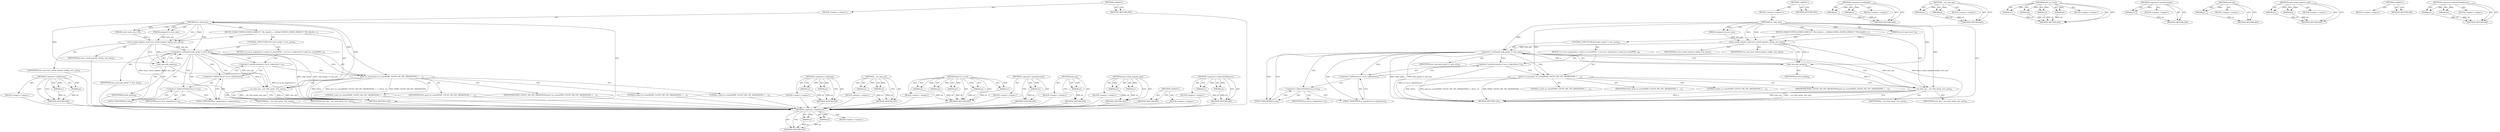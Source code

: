 digraph "&lt;operator&gt;.indirectFieldAccess" {
vulnerable_75 [label=<(METHOD,&lt;operator&gt;.fieldAccess)>];
vulnerable_76 [label=<(PARAM,p1)>];
vulnerable_77 [label=<(PARAM,p2)>];
vulnerable_78 [label=<(BLOCK,&lt;empty&gt;,&lt;empty&gt;)>];
vulnerable_79 [label=<(METHOD_RETURN,ANY)>];
vulnerable_6 [label=<(METHOD,&lt;global&gt;)<SUB>1</SUB>>];
vulnerable_7 [label=<(BLOCK,&lt;empty&gt;,&lt;empty&gt;)<SUB>1</SUB>>];
vulnerable_8 [label=<(METHOD,set_task_cpu)<SUB>1</SUB>>];
vulnerable_9 [label=<(PARAM,struct task_struct *p)<SUB>1</SUB>>];
vulnerable_10 [label=<(PARAM,unsigned int new_cpu)<SUB>1</SUB>>];
vulnerable_11 [label=<(BLOCK,{
#ifdef CONFIG_SCHED_DEBUG
	/*
	 * We should n...,{
#ifdef CONFIG_SCHED_DEBUG
	/*
	 * We should n...)<SUB>2</SUB>>];
vulnerable_12 [label=<(trace_sched_migrate_task,trace_sched_migrate_task(p, new_cpu))<SUB>27</SUB>>];
vulnerable_13 [label=<(IDENTIFIER,p,trace_sched_migrate_task(p, new_cpu))<SUB>27</SUB>>];
vulnerable_14 [label=<(IDENTIFIER,new_cpu,trace_sched_migrate_task(p, new_cpu))<SUB>27</SUB>>];
vulnerable_15 [label=<(CONTROL_STRUCTURE,IF,if (task_cpu(p) != new_cpu))<SUB>29</SUB>>];
vulnerable_16 [label=<(&lt;operator&gt;.notEquals,task_cpu(p) != new_cpu)<SUB>29</SUB>>];
vulnerable_17 [label=<(task_cpu,task_cpu(p))<SUB>29</SUB>>];
vulnerable_18 [label=<(IDENTIFIER,p,task_cpu(p))<SUB>29</SUB>>];
vulnerable_19 [label=<(IDENTIFIER,new_cpu,task_cpu(p) != new_cpu)<SUB>29</SUB>>];
vulnerable_20 [label=<(BLOCK,{
 		p-&gt;se.nr_migrations++;
		perf_sw_event(PER...,{
 		p-&gt;se.nr_migrations++;
		perf_sw_event(PER...)<SUB>29</SUB>>];
vulnerable_21 [label=<(&lt;operator&gt;.postIncrement,p-&gt;se.nr_migrations++)<SUB>30</SUB>>];
vulnerable_22 [label=<(&lt;operator&gt;.fieldAccess,p-&gt;se.nr_migrations)<SUB>30</SUB>>];
vulnerable_23 [label=<(&lt;operator&gt;.indirectFieldAccess,p-&gt;se)<SUB>30</SUB>>];
vulnerable_24 [label=<(IDENTIFIER,p,p-&gt;se.nr_migrations++)<SUB>30</SUB>>];
vulnerable_25 [label=<(FIELD_IDENTIFIER,se,se)<SUB>30</SUB>>];
vulnerable_26 [label=<(FIELD_IDENTIFIER,nr_migrations,nr_migrations)<SUB>30</SUB>>];
vulnerable_27 [label=<(perf_sw_event,perf_sw_event(PERF_COUNT_SW_CPU_MIGRATIONS, 1, ...)<SUB>31</SUB>>];
vulnerable_28 [label=<(IDENTIFIER,PERF_COUNT_SW_CPU_MIGRATIONS,perf_sw_event(PERF_COUNT_SW_CPU_MIGRATIONS, 1, ...)<SUB>31</SUB>>];
vulnerable_29 [label=<(LITERAL,1,perf_sw_event(PERF_COUNT_SW_CPU_MIGRATIONS, 1, ...)<SUB>31</SUB>>];
vulnerable_30 [label=<(LITERAL,1,perf_sw_event(PERF_COUNT_SW_CPU_MIGRATIONS, 1, ...)<SUB>31</SUB>>];
vulnerable_31 [label=<(IDENTIFIER,NULL,perf_sw_event(PERF_COUNT_SW_CPU_MIGRATIONS, 1, ...)<SUB>31</SUB>>];
vulnerable_32 [label=<(LITERAL,0,perf_sw_event(PERF_COUNT_SW_CPU_MIGRATIONS, 1, ...)<SUB>31</SUB>>];
vulnerable_33 [label=<(__set_task_cpu,__set_task_cpu(p, new_cpu))<SUB>34</SUB>>];
vulnerable_34 [label=<(IDENTIFIER,p,__set_task_cpu(p, new_cpu))<SUB>34</SUB>>];
vulnerable_35 [label=<(IDENTIFIER,new_cpu,__set_task_cpu(p, new_cpu))<SUB>34</SUB>>];
vulnerable_36 [label=<(METHOD_RETURN,void)<SUB>1</SUB>>];
vulnerable_38 [label=<(METHOD_RETURN,ANY)<SUB>1</SUB>>];
vulnerable_62 [label=<(METHOD,&lt;operator&gt;.notEquals)>];
vulnerable_63 [label=<(PARAM,p1)>];
vulnerable_64 [label=<(PARAM,p2)>];
vulnerable_65 [label=<(BLOCK,&lt;empty&gt;,&lt;empty&gt;)>];
vulnerable_66 [label=<(METHOD_RETURN,ANY)>];
vulnerable_93 [label=<(METHOD,__set_task_cpu)>];
vulnerable_94 [label=<(PARAM,p1)>];
vulnerable_95 [label=<(PARAM,p2)>];
vulnerable_96 [label=<(BLOCK,&lt;empty&gt;,&lt;empty&gt;)>];
vulnerable_97 [label=<(METHOD_RETURN,ANY)>];
vulnerable_85 [label=<(METHOD,perf_sw_event)>];
vulnerable_86 [label=<(PARAM,p1)>];
vulnerable_87 [label=<(PARAM,p2)>];
vulnerable_88 [label=<(PARAM,p3)>];
vulnerable_89 [label=<(PARAM,p4)>];
vulnerable_90 [label=<(PARAM,p5)>];
vulnerable_91 [label=<(BLOCK,&lt;empty&gt;,&lt;empty&gt;)>];
vulnerable_92 [label=<(METHOD_RETURN,ANY)>];
vulnerable_71 [label=<(METHOD,&lt;operator&gt;.postIncrement)>];
vulnerable_72 [label=<(PARAM,p1)>];
vulnerable_73 [label=<(BLOCK,&lt;empty&gt;,&lt;empty&gt;)>];
vulnerable_74 [label=<(METHOD_RETURN,ANY)>];
vulnerable_67 [label=<(METHOD,task_cpu)>];
vulnerable_68 [label=<(PARAM,p1)>];
vulnerable_69 [label=<(BLOCK,&lt;empty&gt;,&lt;empty&gt;)>];
vulnerable_70 [label=<(METHOD_RETURN,ANY)>];
vulnerable_57 [label=<(METHOD,trace_sched_migrate_task)>];
vulnerable_58 [label=<(PARAM,p1)>];
vulnerable_59 [label=<(PARAM,p2)>];
vulnerable_60 [label=<(BLOCK,&lt;empty&gt;,&lt;empty&gt;)>];
vulnerable_61 [label=<(METHOD_RETURN,ANY)>];
vulnerable_51 [label=<(METHOD,&lt;global&gt;)<SUB>1</SUB>>];
vulnerable_52 [label=<(BLOCK,&lt;empty&gt;,&lt;empty&gt;)>];
vulnerable_53 [label=<(METHOD_RETURN,ANY)>];
vulnerable_80 [label=<(METHOD,&lt;operator&gt;.indirectFieldAccess)>];
vulnerable_81 [label=<(PARAM,p1)>];
vulnerable_82 [label=<(PARAM,p2)>];
vulnerable_83 [label=<(BLOCK,&lt;empty&gt;,&lt;empty&gt;)>];
vulnerable_84 [label=<(METHOD_RETURN,ANY)>];
fixed_74 [label=<(METHOD,&lt;operator&gt;.fieldAccess)>];
fixed_75 [label=<(PARAM,p1)>];
fixed_76 [label=<(PARAM,p2)>];
fixed_77 [label=<(BLOCK,&lt;empty&gt;,&lt;empty&gt;)>];
fixed_78 [label=<(METHOD_RETURN,ANY)>];
fixed_6 [label=<(METHOD,&lt;global&gt;)<SUB>1</SUB>>];
fixed_7 [label=<(BLOCK,&lt;empty&gt;,&lt;empty&gt;)<SUB>1</SUB>>];
fixed_8 [label=<(METHOD,set_task_cpu)<SUB>1</SUB>>];
fixed_9 [label=<(PARAM,struct task_struct *p)<SUB>1</SUB>>];
fixed_10 [label=<(PARAM,unsigned int new_cpu)<SUB>1</SUB>>];
fixed_11 [label=<(BLOCK,{
#ifdef CONFIG_SCHED_DEBUG
	/*
	 * We should n...,{
#ifdef CONFIG_SCHED_DEBUG
	/*
	 * We should n...)<SUB>2</SUB>>];
fixed_12 [label=<(trace_sched_migrate_task,trace_sched_migrate_task(p, new_cpu))<SUB>27</SUB>>];
fixed_13 [label=<(IDENTIFIER,p,trace_sched_migrate_task(p, new_cpu))<SUB>27</SUB>>];
fixed_14 [label=<(IDENTIFIER,new_cpu,trace_sched_migrate_task(p, new_cpu))<SUB>27</SUB>>];
fixed_15 [label=<(CONTROL_STRUCTURE,IF,if (task_cpu(p) != new_cpu))<SUB>29</SUB>>];
fixed_16 [label=<(&lt;operator&gt;.notEquals,task_cpu(p) != new_cpu)<SUB>29</SUB>>];
fixed_17 [label=<(task_cpu,task_cpu(p))<SUB>29</SUB>>];
fixed_18 [label=<(IDENTIFIER,p,task_cpu(p))<SUB>29</SUB>>];
fixed_19 [label=<(IDENTIFIER,new_cpu,task_cpu(p) != new_cpu)<SUB>29</SUB>>];
fixed_20 [label=<(BLOCK,{
 		p-&gt;se.nr_migrations++;
		perf_sw_event(PER...,{
 		p-&gt;se.nr_migrations++;
		perf_sw_event(PER...)<SUB>29</SUB>>];
fixed_21 [label=<(&lt;operator&gt;.postIncrement,p-&gt;se.nr_migrations++)<SUB>30</SUB>>];
fixed_22 [label=<(&lt;operator&gt;.fieldAccess,p-&gt;se.nr_migrations)<SUB>30</SUB>>];
fixed_23 [label=<(&lt;operator&gt;.indirectFieldAccess,p-&gt;se)<SUB>30</SUB>>];
fixed_24 [label=<(IDENTIFIER,p,p-&gt;se.nr_migrations++)<SUB>30</SUB>>];
fixed_25 [label=<(FIELD_IDENTIFIER,se,se)<SUB>30</SUB>>];
fixed_26 [label=<(FIELD_IDENTIFIER,nr_migrations,nr_migrations)<SUB>30</SUB>>];
fixed_27 [label=<(perf_sw_event,perf_sw_event(PERF_COUNT_SW_CPU_MIGRATIONS, 1, ...)<SUB>31</SUB>>];
fixed_28 [label=<(IDENTIFIER,PERF_COUNT_SW_CPU_MIGRATIONS,perf_sw_event(PERF_COUNT_SW_CPU_MIGRATIONS, 1, ...)<SUB>31</SUB>>];
fixed_29 [label=<(LITERAL,1,perf_sw_event(PERF_COUNT_SW_CPU_MIGRATIONS, 1, ...)<SUB>31</SUB>>];
fixed_30 [label=<(IDENTIFIER,NULL,perf_sw_event(PERF_COUNT_SW_CPU_MIGRATIONS, 1, ...)<SUB>31</SUB>>];
fixed_31 [label=<(LITERAL,0,perf_sw_event(PERF_COUNT_SW_CPU_MIGRATIONS, 1, ...)<SUB>31</SUB>>];
fixed_32 [label=<(__set_task_cpu,__set_task_cpu(p, new_cpu))<SUB>34</SUB>>];
fixed_33 [label=<(IDENTIFIER,p,__set_task_cpu(p, new_cpu))<SUB>34</SUB>>];
fixed_34 [label=<(IDENTIFIER,new_cpu,__set_task_cpu(p, new_cpu))<SUB>34</SUB>>];
fixed_35 [label=<(METHOD_RETURN,void)<SUB>1</SUB>>];
fixed_37 [label=<(METHOD_RETURN,ANY)<SUB>1</SUB>>];
fixed_61 [label=<(METHOD,&lt;operator&gt;.notEquals)>];
fixed_62 [label=<(PARAM,p1)>];
fixed_63 [label=<(PARAM,p2)>];
fixed_64 [label=<(BLOCK,&lt;empty&gt;,&lt;empty&gt;)>];
fixed_65 [label=<(METHOD_RETURN,ANY)>];
fixed_91 [label=<(METHOD,__set_task_cpu)>];
fixed_92 [label=<(PARAM,p1)>];
fixed_93 [label=<(PARAM,p2)>];
fixed_94 [label=<(BLOCK,&lt;empty&gt;,&lt;empty&gt;)>];
fixed_95 [label=<(METHOD_RETURN,ANY)>];
fixed_84 [label=<(METHOD,perf_sw_event)>];
fixed_85 [label=<(PARAM,p1)>];
fixed_86 [label=<(PARAM,p2)>];
fixed_87 [label=<(PARAM,p3)>];
fixed_88 [label=<(PARAM,p4)>];
fixed_89 [label=<(BLOCK,&lt;empty&gt;,&lt;empty&gt;)>];
fixed_90 [label=<(METHOD_RETURN,ANY)>];
fixed_70 [label=<(METHOD,&lt;operator&gt;.postIncrement)>];
fixed_71 [label=<(PARAM,p1)>];
fixed_72 [label=<(BLOCK,&lt;empty&gt;,&lt;empty&gt;)>];
fixed_73 [label=<(METHOD_RETURN,ANY)>];
fixed_66 [label=<(METHOD,task_cpu)>];
fixed_67 [label=<(PARAM,p1)>];
fixed_68 [label=<(BLOCK,&lt;empty&gt;,&lt;empty&gt;)>];
fixed_69 [label=<(METHOD_RETURN,ANY)>];
fixed_56 [label=<(METHOD,trace_sched_migrate_task)>];
fixed_57 [label=<(PARAM,p1)>];
fixed_58 [label=<(PARAM,p2)>];
fixed_59 [label=<(BLOCK,&lt;empty&gt;,&lt;empty&gt;)>];
fixed_60 [label=<(METHOD_RETURN,ANY)>];
fixed_50 [label=<(METHOD,&lt;global&gt;)<SUB>1</SUB>>];
fixed_51 [label=<(BLOCK,&lt;empty&gt;,&lt;empty&gt;)>];
fixed_52 [label=<(METHOD_RETURN,ANY)>];
fixed_79 [label=<(METHOD,&lt;operator&gt;.indirectFieldAccess)>];
fixed_80 [label=<(PARAM,p1)>];
fixed_81 [label=<(PARAM,p2)>];
fixed_82 [label=<(BLOCK,&lt;empty&gt;,&lt;empty&gt;)>];
fixed_83 [label=<(METHOD_RETURN,ANY)>];
vulnerable_75 -> vulnerable_76  [key=0, label="AST: "];
vulnerable_75 -> vulnerable_76  [key=1, label="DDG: "];
vulnerable_75 -> vulnerable_78  [key=0, label="AST: "];
vulnerable_75 -> vulnerable_77  [key=0, label="AST: "];
vulnerable_75 -> vulnerable_77  [key=1, label="DDG: "];
vulnerable_75 -> vulnerable_79  [key=0, label="AST: "];
vulnerable_75 -> vulnerable_79  [key=1, label="CFG: "];
vulnerable_76 -> vulnerable_79  [key=0, label="DDG: p1"];
vulnerable_77 -> vulnerable_79  [key=0, label="DDG: p2"];
vulnerable_78 -> fixed_74  [key=0];
vulnerable_79 -> fixed_74  [key=0];
vulnerable_6 -> vulnerable_7  [key=0, label="AST: "];
vulnerable_6 -> vulnerable_38  [key=0, label="AST: "];
vulnerable_6 -> vulnerable_38  [key=1, label="CFG: "];
vulnerable_7 -> vulnerable_8  [key=0, label="AST: "];
vulnerable_8 -> vulnerable_9  [key=0, label="AST: "];
vulnerable_8 -> vulnerable_9  [key=1, label="DDG: "];
vulnerable_8 -> vulnerable_10  [key=0, label="AST: "];
vulnerable_8 -> vulnerable_10  [key=1, label="DDG: "];
vulnerable_8 -> vulnerable_11  [key=0, label="AST: "];
vulnerable_8 -> vulnerable_36  [key=0, label="AST: "];
vulnerable_8 -> vulnerable_12  [key=0, label="CFG: "];
vulnerable_8 -> vulnerable_12  [key=1, label="DDG: "];
vulnerable_8 -> vulnerable_33  [key=0, label="DDG: "];
vulnerable_8 -> vulnerable_16  [key=0, label="DDG: "];
vulnerable_8 -> vulnerable_17  [key=0, label="DDG: "];
vulnerable_8 -> vulnerable_27  [key=0, label="DDG: "];
vulnerable_9 -> vulnerable_12  [key=0, label="DDG: p"];
vulnerable_10 -> vulnerable_12  [key=0, label="DDG: new_cpu"];
vulnerable_11 -> vulnerable_12  [key=0, label="AST: "];
vulnerable_11 -> vulnerable_15  [key=0, label="AST: "];
vulnerable_11 -> vulnerable_33  [key=0, label="AST: "];
vulnerable_12 -> vulnerable_13  [key=0, label="AST: "];
vulnerable_12 -> vulnerable_14  [key=0, label="AST: "];
vulnerable_12 -> vulnerable_17  [key=0, label="CFG: "];
vulnerable_12 -> vulnerable_17  [key=1, label="DDG: p"];
vulnerable_12 -> vulnerable_36  [key=0, label="DDG: trace_sched_migrate_task(p, new_cpu)"];
vulnerable_12 -> vulnerable_16  [key=0, label="DDG: new_cpu"];
vulnerable_13 -> fixed_74  [key=0];
vulnerable_14 -> fixed_74  [key=0];
vulnerable_15 -> vulnerable_16  [key=0, label="AST: "];
vulnerable_15 -> vulnerable_20  [key=0, label="AST: "];
vulnerable_16 -> vulnerable_17  [key=0, label="AST: "];
vulnerable_16 -> vulnerable_19  [key=0, label="AST: "];
vulnerable_16 -> vulnerable_25  [key=0, label="CFG: "];
vulnerable_16 -> vulnerable_25  [key=1, label="CDG: "];
vulnerable_16 -> vulnerable_33  [key=0, label="CFG: "];
vulnerable_16 -> vulnerable_33  [key=1, label="DDG: new_cpu"];
vulnerable_16 -> vulnerable_36  [key=0, label="DDG: task_cpu(p)"];
vulnerable_16 -> vulnerable_36  [key=1, label="DDG: task_cpu(p) != new_cpu"];
vulnerable_16 -> vulnerable_21  [key=0, label="CDG: "];
vulnerable_16 -> vulnerable_26  [key=0, label="CDG: "];
vulnerable_16 -> vulnerable_23  [key=0, label="CDG: "];
vulnerable_16 -> vulnerable_22  [key=0, label="CDG: "];
vulnerable_16 -> vulnerable_27  [key=0, label="CDG: "];
vulnerable_17 -> vulnerable_18  [key=0, label="AST: "];
vulnerable_17 -> vulnerable_16  [key=0, label="CFG: "];
vulnerable_17 -> vulnerable_16  [key=1, label="DDG: p"];
vulnerable_17 -> vulnerable_33  [key=0, label="DDG: p"];
vulnerable_18 -> fixed_74  [key=0];
vulnerable_19 -> fixed_74  [key=0];
vulnerable_20 -> vulnerable_21  [key=0, label="AST: "];
vulnerable_20 -> vulnerable_27  [key=0, label="AST: "];
vulnerable_21 -> vulnerable_22  [key=0, label="AST: "];
vulnerable_21 -> vulnerable_27  [key=0, label="CFG: "];
vulnerable_21 -> vulnerable_36  [key=0, label="DDG: p-&gt;se.nr_migrations++"];
vulnerable_22 -> vulnerable_23  [key=0, label="AST: "];
vulnerable_22 -> vulnerable_26  [key=0, label="AST: "];
vulnerable_22 -> vulnerable_21  [key=0, label="CFG: "];
vulnerable_23 -> vulnerable_24  [key=0, label="AST: "];
vulnerable_23 -> vulnerable_25  [key=0, label="AST: "];
vulnerable_23 -> vulnerable_26  [key=0, label="CFG: "];
vulnerable_24 -> fixed_74  [key=0];
vulnerable_25 -> vulnerable_23  [key=0, label="CFG: "];
vulnerable_26 -> vulnerable_22  [key=0, label="CFG: "];
vulnerable_27 -> vulnerable_28  [key=0, label="AST: "];
vulnerable_27 -> vulnerable_29  [key=0, label="AST: "];
vulnerable_27 -> vulnerable_30  [key=0, label="AST: "];
vulnerable_27 -> vulnerable_31  [key=0, label="AST: "];
vulnerable_27 -> vulnerable_32  [key=0, label="AST: "];
vulnerable_27 -> vulnerable_33  [key=0, label="CFG: "];
vulnerable_27 -> vulnerable_36  [key=0, label="DDG: NULL"];
vulnerable_27 -> vulnerable_36  [key=1, label="DDG: perf_sw_event(PERF_COUNT_SW_CPU_MIGRATIONS, 1, 1, NULL, 0)"];
vulnerable_27 -> vulnerable_36  [key=2, label="DDG: PERF_COUNT_SW_CPU_MIGRATIONS"];
vulnerable_28 -> fixed_74  [key=0];
vulnerable_29 -> fixed_74  [key=0];
vulnerable_30 -> fixed_74  [key=0];
vulnerable_31 -> fixed_74  [key=0];
vulnerable_32 -> fixed_74  [key=0];
vulnerable_33 -> vulnerable_34  [key=0, label="AST: "];
vulnerable_33 -> vulnerable_35  [key=0, label="AST: "];
vulnerable_33 -> vulnerable_36  [key=0, label="CFG: "];
vulnerable_33 -> vulnerable_36  [key=1, label="DDG: p"];
vulnerable_33 -> vulnerable_36  [key=2, label="DDG: new_cpu"];
vulnerable_33 -> vulnerable_36  [key=3, label="DDG: __set_task_cpu(p, new_cpu)"];
vulnerable_34 -> fixed_74  [key=0];
vulnerable_35 -> fixed_74  [key=0];
vulnerable_36 -> fixed_74  [key=0];
vulnerable_38 -> fixed_74  [key=0];
vulnerable_62 -> vulnerable_63  [key=0, label="AST: "];
vulnerable_62 -> vulnerable_63  [key=1, label="DDG: "];
vulnerable_62 -> vulnerable_65  [key=0, label="AST: "];
vulnerable_62 -> vulnerable_64  [key=0, label="AST: "];
vulnerable_62 -> vulnerable_64  [key=1, label="DDG: "];
vulnerable_62 -> vulnerable_66  [key=0, label="AST: "];
vulnerable_62 -> vulnerable_66  [key=1, label="CFG: "];
vulnerable_63 -> vulnerable_66  [key=0, label="DDG: p1"];
vulnerable_64 -> vulnerable_66  [key=0, label="DDG: p2"];
vulnerable_65 -> fixed_74  [key=0];
vulnerable_66 -> fixed_74  [key=0];
vulnerable_93 -> vulnerable_94  [key=0, label="AST: "];
vulnerable_93 -> vulnerable_94  [key=1, label="DDG: "];
vulnerable_93 -> vulnerable_96  [key=0, label="AST: "];
vulnerable_93 -> vulnerable_95  [key=0, label="AST: "];
vulnerable_93 -> vulnerable_95  [key=1, label="DDG: "];
vulnerable_93 -> vulnerable_97  [key=0, label="AST: "];
vulnerable_93 -> vulnerable_97  [key=1, label="CFG: "];
vulnerable_94 -> vulnerable_97  [key=0, label="DDG: p1"];
vulnerable_95 -> vulnerable_97  [key=0, label="DDG: p2"];
vulnerable_96 -> fixed_74  [key=0];
vulnerable_97 -> fixed_74  [key=0];
vulnerable_85 -> vulnerable_86  [key=0, label="AST: "];
vulnerable_85 -> vulnerable_86  [key=1, label="DDG: "];
vulnerable_85 -> vulnerable_91  [key=0, label="AST: "];
vulnerable_85 -> vulnerable_87  [key=0, label="AST: "];
vulnerable_85 -> vulnerable_87  [key=1, label="DDG: "];
vulnerable_85 -> vulnerable_92  [key=0, label="AST: "];
vulnerable_85 -> vulnerable_92  [key=1, label="CFG: "];
vulnerable_85 -> vulnerable_88  [key=0, label="AST: "];
vulnerable_85 -> vulnerable_88  [key=1, label="DDG: "];
vulnerable_85 -> vulnerable_89  [key=0, label="AST: "];
vulnerable_85 -> vulnerable_89  [key=1, label="DDG: "];
vulnerable_85 -> vulnerable_90  [key=0, label="AST: "];
vulnerable_85 -> vulnerable_90  [key=1, label="DDG: "];
vulnerable_86 -> vulnerable_92  [key=0, label="DDG: p1"];
vulnerable_87 -> vulnerable_92  [key=0, label="DDG: p2"];
vulnerable_88 -> vulnerable_92  [key=0, label="DDG: p3"];
vulnerable_89 -> vulnerable_92  [key=0, label="DDG: p4"];
vulnerable_90 -> vulnerable_92  [key=0, label="DDG: p5"];
vulnerable_91 -> fixed_74  [key=0];
vulnerable_92 -> fixed_74  [key=0];
vulnerable_71 -> vulnerable_72  [key=0, label="AST: "];
vulnerable_71 -> vulnerable_72  [key=1, label="DDG: "];
vulnerable_71 -> vulnerable_73  [key=0, label="AST: "];
vulnerable_71 -> vulnerable_74  [key=0, label="AST: "];
vulnerable_71 -> vulnerable_74  [key=1, label="CFG: "];
vulnerable_72 -> vulnerable_74  [key=0, label="DDG: p1"];
vulnerable_73 -> fixed_74  [key=0];
vulnerable_74 -> fixed_74  [key=0];
vulnerable_67 -> vulnerable_68  [key=0, label="AST: "];
vulnerable_67 -> vulnerable_68  [key=1, label="DDG: "];
vulnerable_67 -> vulnerable_69  [key=0, label="AST: "];
vulnerable_67 -> vulnerable_70  [key=0, label="AST: "];
vulnerable_67 -> vulnerable_70  [key=1, label="CFG: "];
vulnerable_68 -> vulnerable_70  [key=0, label="DDG: p1"];
vulnerable_69 -> fixed_74  [key=0];
vulnerable_70 -> fixed_74  [key=0];
vulnerable_57 -> vulnerable_58  [key=0, label="AST: "];
vulnerable_57 -> vulnerable_58  [key=1, label="DDG: "];
vulnerable_57 -> vulnerable_60  [key=0, label="AST: "];
vulnerable_57 -> vulnerable_59  [key=0, label="AST: "];
vulnerable_57 -> vulnerable_59  [key=1, label="DDG: "];
vulnerable_57 -> vulnerable_61  [key=0, label="AST: "];
vulnerable_57 -> vulnerable_61  [key=1, label="CFG: "];
vulnerable_58 -> vulnerable_61  [key=0, label="DDG: p1"];
vulnerable_59 -> vulnerable_61  [key=0, label="DDG: p2"];
vulnerable_60 -> fixed_74  [key=0];
vulnerable_61 -> fixed_74  [key=0];
vulnerable_51 -> vulnerable_52  [key=0, label="AST: "];
vulnerable_51 -> vulnerable_53  [key=0, label="AST: "];
vulnerable_51 -> vulnerable_53  [key=1, label="CFG: "];
vulnerable_52 -> fixed_74  [key=0];
vulnerable_53 -> fixed_74  [key=0];
vulnerable_80 -> vulnerable_81  [key=0, label="AST: "];
vulnerable_80 -> vulnerable_81  [key=1, label="DDG: "];
vulnerable_80 -> vulnerable_83  [key=0, label="AST: "];
vulnerable_80 -> vulnerable_82  [key=0, label="AST: "];
vulnerable_80 -> vulnerable_82  [key=1, label="DDG: "];
vulnerable_80 -> vulnerable_84  [key=0, label="AST: "];
vulnerable_80 -> vulnerable_84  [key=1, label="CFG: "];
vulnerable_81 -> vulnerable_84  [key=0, label="DDG: p1"];
vulnerable_82 -> vulnerable_84  [key=0, label="DDG: p2"];
vulnerable_83 -> fixed_74  [key=0];
vulnerable_84 -> fixed_74  [key=0];
fixed_74 -> fixed_75  [key=0, label="AST: "];
fixed_74 -> fixed_75  [key=1, label="DDG: "];
fixed_74 -> fixed_77  [key=0, label="AST: "];
fixed_74 -> fixed_76  [key=0, label="AST: "];
fixed_74 -> fixed_76  [key=1, label="DDG: "];
fixed_74 -> fixed_78  [key=0, label="AST: "];
fixed_74 -> fixed_78  [key=1, label="CFG: "];
fixed_75 -> fixed_78  [key=0, label="DDG: p1"];
fixed_76 -> fixed_78  [key=0, label="DDG: p2"];
fixed_6 -> fixed_7  [key=0, label="AST: "];
fixed_6 -> fixed_37  [key=0, label="AST: "];
fixed_6 -> fixed_37  [key=1, label="CFG: "];
fixed_7 -> fixed_8  [key=0, label="AST: "];
fixed_8 -> fixed_9  [key=0, label="AST: "];
fixed_8 -> fixed_9  [key=1, label="DDG: "];
fixed_8 -> fixed_10  [key=0, label="AST: "];
fixed_8 -> fixed_10  [key=1, label="DDG: "];
fixed_8 -> fixed_11  [key=0, label="AST: "];
fixed_8 -> fixed_35  [key=0, label="AST: "];
fixed_8 -> fixed_12  [key=0, label="CFG: "];
fixed_8 -> fixed_12  [key=1, label="DDG: "];
fixed_8 -> fixed_32  [key=0, label="DDG: "];
fixed_8 -> fixed_16  [key=0, label="DDG: "];
fixed_8 -> fixed_17  [key=0, label="DDG: "];
fixed_8 -> fixed_27  [key=0, label="DDG: "];
fixed_9 -> fixed_12  [key=0, label="DDG: p"];
fixed_10 -> fixed_12  [key=0, label="DDG: new_cpu"];
fixed_11 -> fixed_12  [key=0, label="AST: "];
fixed_11 -> fixed_15  [key=0, label="AST: "];
fixed_11 -> fixed_32  [key=0, label="AST: "];
fixed_12 -> fixed_13  [key=0, label="AST: "];
fixed_12 -> fixed_14  [key=0, label="AST: "];
fixed_12 -> fixed_17  [key=0, label="CFG: "];
fixed_12 -> fixed_17  [key=1, label="DDG: p"];
fixed_12 -> fixed_35  [key=0, label="DDG: trace_sched_migrate_task(p, new_cpu)"];
fixed_12 -> fixed_16  [key=0, label="DDG: new_cpu"];
fixed_15 -> fixed_16  [key=0, label="AST: "];
fixed_15 -> fixed_20  [key=0, label="AST: "];
fixed_16 -> fixed_17  [key=0, label="AST: "];
fixed_16 -> fixed_19  [key=0, label="AST: "];
fixed_16 -> fixed_25  [key=0, label="CFG: "];
fixed_16 -> fixed_25  [key=1, label="CDG: "];
fixed_16 -> fixed_32  [key=0, label="CFG: "];
fixed_16 -> fixed_32  [key=1, label="DDG: new_cpu"];
fixed_16 -> fixed_35  [key=0, label="DDG: task_cpu(p)"];
fixed_16 -> fixed_35  [key=1, label="DDG: task_cpu(p) != new_cpu"];
fixed_16 -> fixed_21  [key=0, label="CDG: "];
fixed_16 -> fixed_22  [key=0, label="CDG: "];
fixed_16 -> fixed_26  [key=0, label="CDG: "];
fixed_16 -> fixed_23  [key=0, label="CDG: "];
fixed_16 -> fixed_27  [key=0, label="CDG: "];
fixed_17 -> fixed_18  [key=0, label="AST: "];
fixed_17 -> fixed_16  [key=0, label="CFG: "];
fixed_17 -> fixed_16  [key=1, label="DDG: p"];
fixed_17 -> fixed_32  [key=0, label="DDG: p"];
fixed_20 -> fixed_21  [key=0, label="AST: "];
fixed_20 -> fixed_27  [key=0, label="AST: "];
fixed_21 -> fixed_22  [key=0, label="AST: "];
fixed_21 -> fixed_27  [key=0, label="CFG: "];
fixed_21 -> fixed_35  [key=0, label="DDG: p-&gt;se.nr_migrations++"];
fixed_22 -> fixed_23  [key=0, label="AST: "];
fixed_22 -> fixed_26  [key=0, label="AST: "];
fixed_22 -> fixed_21  [key=0, label="CFG: "];
fixed_23 -> fixed_24  [key=0, label="AST: "];
fixed_23 -> fixed_25  [key=0, label="AST: "];
fixed_23 -> fixed_26  [key=0, label="CFG: "];
fixed_25 -> fixed_23  [key=0, label="CFG: "];
fixed_26 -> fixed_22  [key=0, label="CFG: "];
fixed_27 -> fixed_28  [key=0, label="AST: "];
fixed_27 -> fixed_29  [key=0, label="AST: "];
fixed_27 -> fixed_30  [key=0, label="AST: "];
fixed_27 -> fixed_31  [key=0, label="AST: "];
fixed_27 -> fixed_32  [key=0, label="CFG: "];
fixed_27 -> fixed_35  [key=0, label="DDG: NULL"];
fixed_27 -> fixed_35  [key=1, label="DDG: perf_sw_event(PERF_COUNT_SW_CPU_MIGRATIONS, 1, NULL, 0)"];
fixed_27 -> fixed_35  [key=2, label="DDG: PERF_COUNT_SW_CPU_MIGRATIONS"];
fixed_32 -> fixed_33  [key=0, label="AST: "];
fixed_32 -> fixed_34  [key=0, label="AST: "];
fixed_32 -> fixed_35  [key=0, label="CFG: "];
fixed_32 -> fixed_35  [key=1, label="DDG: p"];
fixed_32 -> fixed_35  [key=2, label="DDG: new_cpu"];
fixed_32 -> fixed_35  [key=3, label="DDG: __set_task_cpu(p, new_cpu)"];
fixed_61 -> fixed_62  [key=0, label="AST: "];
fixed_61 -> fixed_62  [key=1, label="DDG: "];
fixed_61 -> fixed_64  [key=0, label="AST: "];
fixed_61 -> fixed_63  [key=0, label="AST: "];
fixed_61 -> fixed_63  [key=1, label="DDG: "];
fixed_61 -> fixed_65  [key=0, label="AST: "];
fixed_61 -> fixed_65  [key=1, label="CFG: "];
fixed_62 -> fixed_65  [key=0, label="DDG: p1"];
fixed_63 -> fixed_65  [key=0, label="DDG: p2"];
fixed_91 -> fixed_92  [key=0, label="AST: "];
fixed_91 -> fixed_92  [key=1, label="DDG: "];
fixed_91 -> fixed_94  [key=0, label="AST: "];
fixed_91 -> fixed_93  [key=0, label="AST: "];
fixed_91 -> fixed_93  [key=1, label="DDG: "];
fixed_91 -> fixed_95  [key=0, label="AST: "];
fixed_91 -> fixed_95  [key=1, label="CFG: "];
fixed_92 -> fixed_95  [key=0, label="DDG: p1"];
fixed_93 -> fixed_95  [key=0, label="DDG: p2"];
fixed_84 -> fixed_85  [key=0, label="AST: "];
fixed_84 -> fixed_85  [key=1, label="DDG: "];
fixed_84 -> fixed_89  [key=0, label="AST: "];
fixed_84 -> fixed_86  [key=0, label="AST: "];
fixed_84 -> fixed_86  [key=1, label="DDG: "];
fixed_84 -> fixed_90  [key=0, label="AST: "];
fixed_84 -> fixed_90  [key=1, label="CFG: "];
fixed_84 -> fixed_87  [key=0, label="AST: "];
fixed_84 -> fixed_87  [key=1, label="DDG: "];
fixed_84 -> fixed_88  [key=0, label="AST: "];
fixed_84 -> fixed_88  [key=1, label="DDG: "];
fixed_85 -> fixed_90  [key=0, label="DDG: p1"];
fixed_86 -> fixed_90  [key=0, label="DDG: p2"];
fixed_87 -> fixed_90  [key=0, label="DDG: p3"];
fixed_88 -> fixed_90  [key=0, label="DDG: p4"];
fixed_70 -> fixed_71  [key=0, label="AST: "];
fixed_70 -> fixed_71  [key=1, label="DDG: "];
fixed_70 -> fixed_72  [key=0, label="AST: "];
fixed_70 -> fixed_73  [key=0, label="AST: "];
fixed_70 -> fixed_73  [key=1, label="CFG: "];
fixed_71 -> fixed_73  [key=0, label="DDG: p1"];
fixed_66 -> fixed_67  [key=0, label="AST: "];
fixed_66 -> fixed_67  [key=1, label="DDG: "];
fixed_66 -> fixed_68  [key=0, label="AST: "];
fixed_66 -> fixed_69  [key=0, label="AST: "];
fixed_66 -> fixed_69  [key=1, label="CFG: "];
fixed_67 -> fixed_69  [key=0, label="DDG: p1"];
fixed_56 -> fixed_57  [key=0, label="AST: "];
fixed_56 -> fixed_57  [key=1, label="DDG: "];
fixed_56 -> fixed_59  [key=0, label="AST: "];
fixed_56 -> fixed_58  [key=0, label="AST: "];
fixed_56 -> fixed_58  [key=1, label="DDG: "];
fixed_56 -> fixed_60  [key=0, label="AST: "];
fixed_56 -> fixed_60  [key=1, label="CFG: "];
fixed_57 -> fixed_60  [key=0, label="DDG: p1"];
fixed_58 -> fixed_60  [key=0, label="DDG: p2"];
fixed_50 -> fixed_51  [key=0, label="AST: "];
fixed_50 -> fixed_52  [key=0, label="AST: "];
fixed_50 -> fixed_52  [key=1, label="CFG: "];
fixed_79 -> fixed_80  [key=0, label="AST: "];
fixed_79 -> fixed_80  [key=1, label="DDG: "];
fixed_79 -> fixed_82  [key=0, label="AST: "];
fixed_79 -> fixed_81  [key=0, label="AST: "];
fixed_79 -> fixed_81  [key=1, label="DDG: "];
fixed_79 -> fixed_83  [key=0, label="AST: "];
fixed_79 -> fixed_83  [key=1, label="CFG: "];
fixed_80 -> fixed_83  [key=0, label="DDG: p1"];
fixed_81 -> fixed_83  [key=0, label="DDG: p2"];
}
